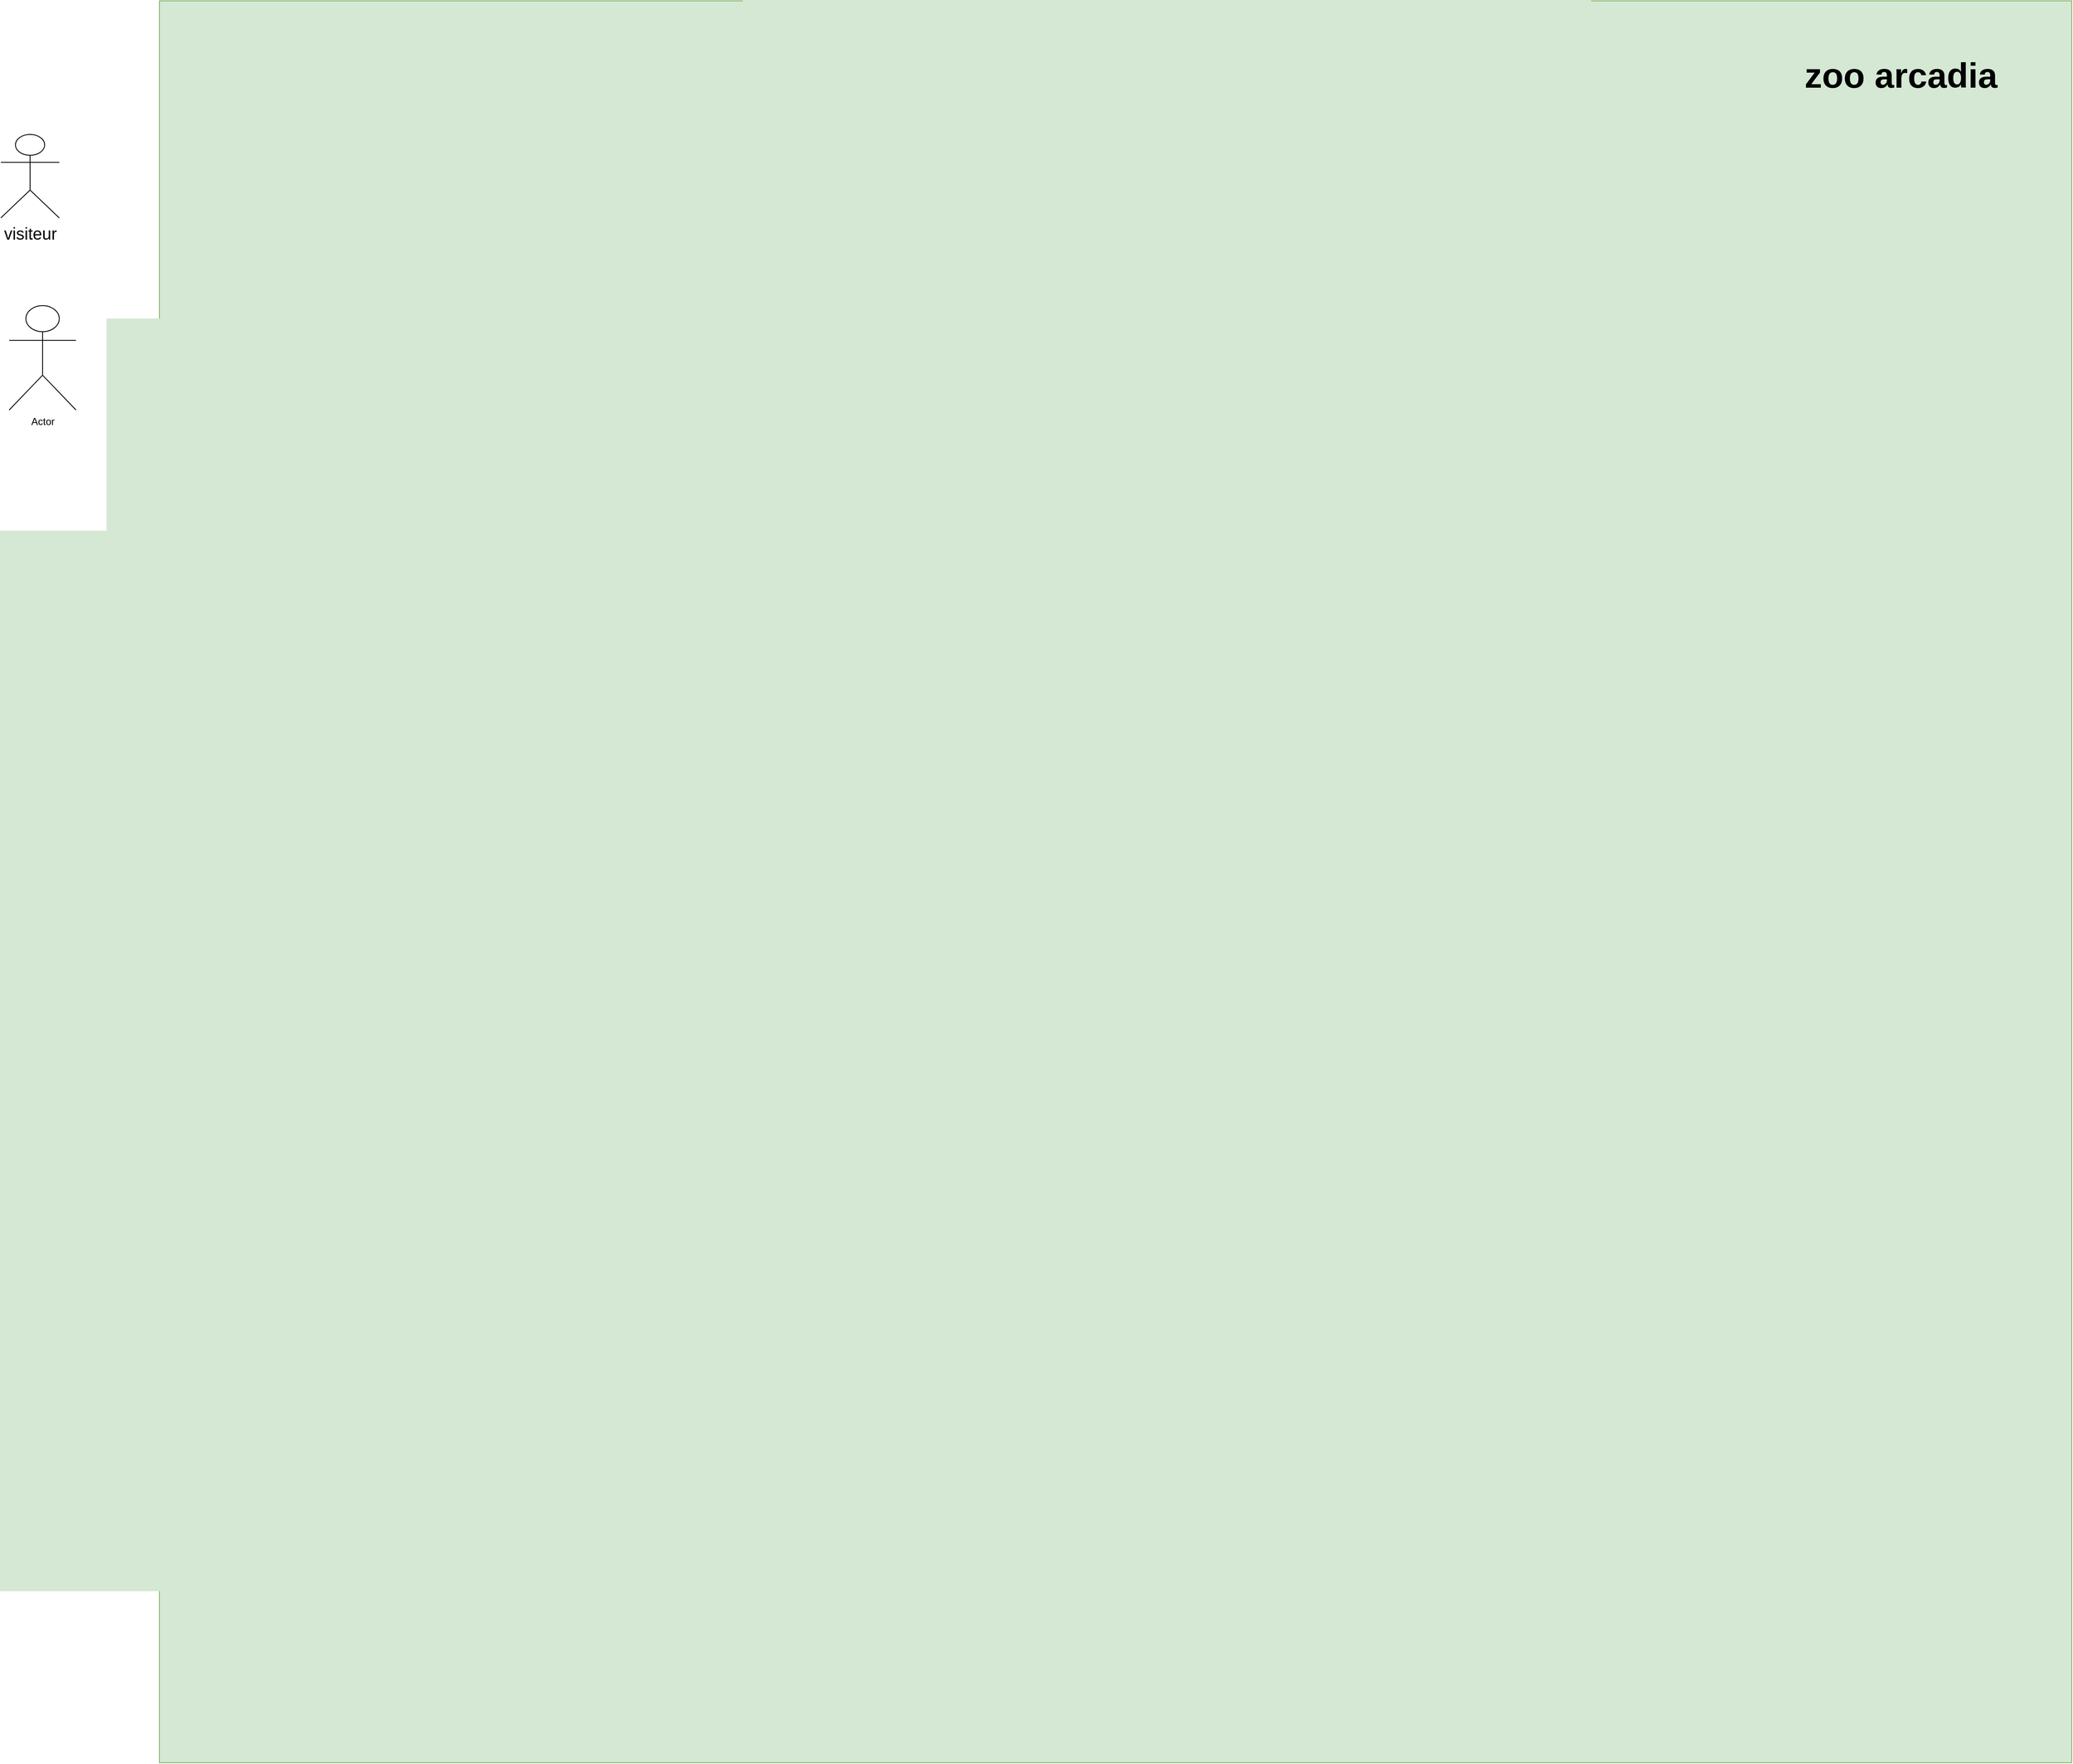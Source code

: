 <mxfile version="24.6.4" type="github">
  <diagram name="Page-1" id="8-Un9mP4CI7cs1p9Rqkq">
    <mxGraphModel dx="1485" dy="744" grid="1" gridSize="10" guides="1" tooltips="1" connect="1" arrows="1" fold="1" page="1" pageScale="1" pageWidth="827" pageHeight="1169" math="0" shadow="0">
      <root>
        <mxCell id="0" />
        <mxCell id="1" parent="0" />
        <mxCell id="-KCOtKO4u_WiJWK0Voqh-3" value="" style="rounded=0;whiteSpace=wrap;html=1;fillColor=#d5e8d4;strokeColor=#82b366;" vertex="1" parent="1">
          <mxGeometry x="460" y="160" width="2290" height="2110" as="geometry" />
        </mxCell>
        <mxCell id="-KCOtKO4u_WiJWK0Voqh-5" value="&lt;font style=&quot;font-size: 42px;&quot;&gt;zoo arcadia&lt;/font&gt;" style="text;strokeColor=none;fillColor=none;html=1;fontSize=24;fontStyle=1;verticalAlign=middle;align=center;" vertex="1" parent="1">
          <mxGeometry x="2410" y="230" width="270" height="40" as="geometry" />
        </mxCell>
        <mxCell id="-KCOtKO4u_WiJWK0Voqh-15" value="&lt;font style=&quot;font-size: 20px;&quot;&gt;visiteur&lt;/font&gt;" style="shape=umlActor;verticalLabelPosition=bottom;verticalAlign=top;html=1;outlineConnect=0;" vertex="1" parent="1">
          <mxGeometry x="270" y="320" width="70" height="100" as="geometry" />
        </mxCell>
        <mxCell id="-KCOtKO4u_WiJWK0Voqh-19" value="Actor" style="shape=umlActor;verticalLabelPosition=bottom;verticalAlign=top;html=1;outlineConnect=0;" vertex="1" parent="1">
          <mxGeometry x="280" y="525" width="80" height="125" as="geometry" />
        </mxCell>
      </root>
    </mxGraphModel>
  </diagram>
</mxfile>
